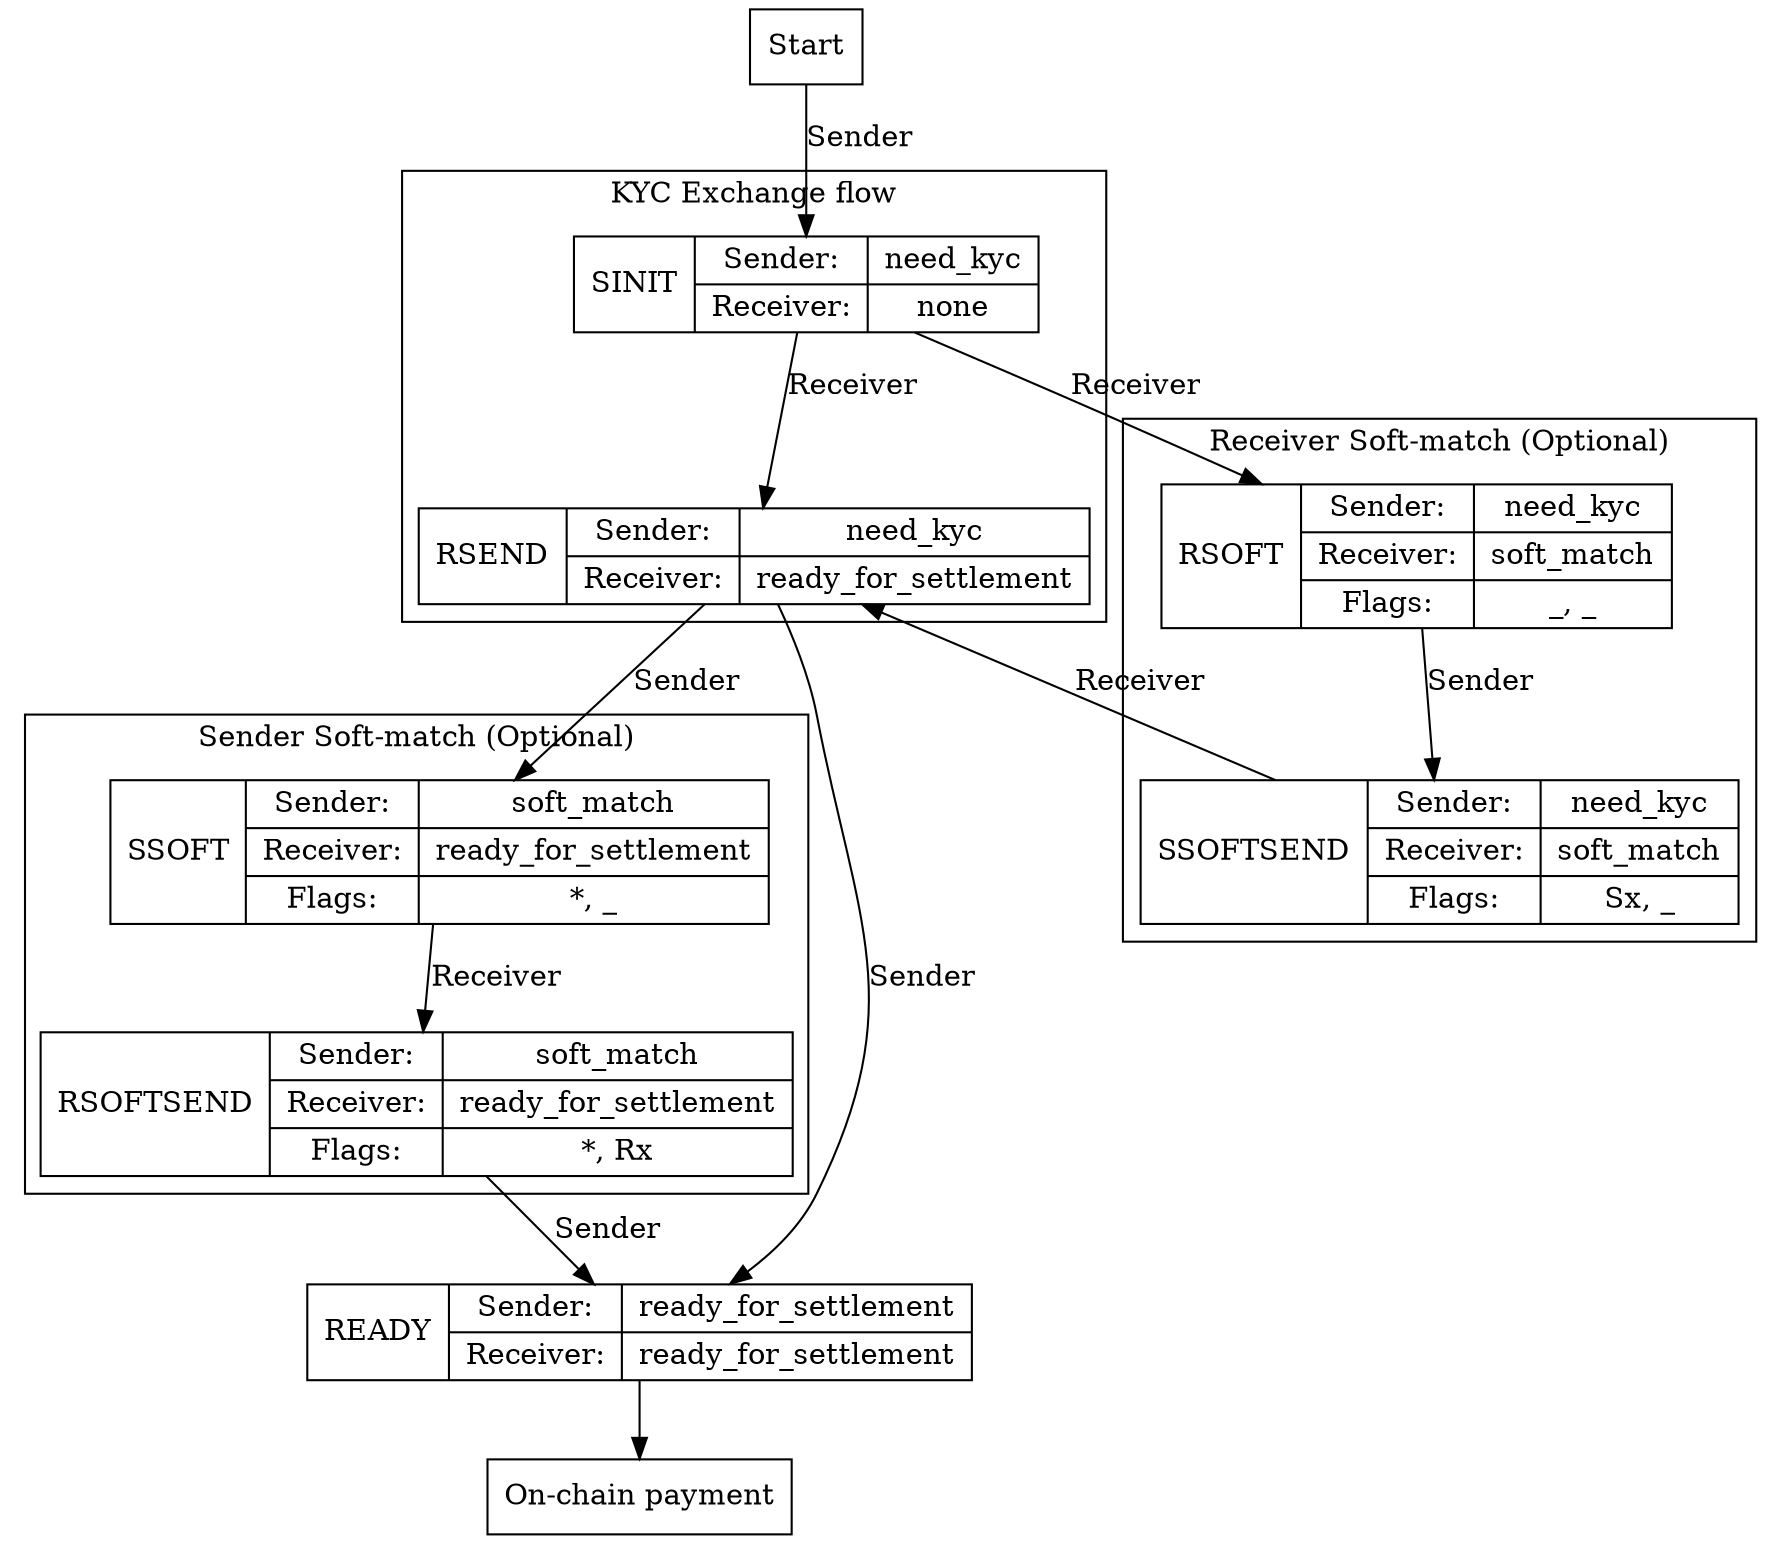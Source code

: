 
digraph G {
  concentrate=True;
  rankdir=TB;
  node [shape=record];

# Happy path protocol
  0 [label="Start"];
  0->1 [label="Sender"]

subgraph cluster_2 {
  label = "KYC Exchange flow";
  1 [label="SINIT\n|{Sender:|Receiver:}|{{need_kyc}|{none}}"];
  1 -> 2 [ label="Receiver" ];
  2 [label="RSEND\n|{Sender:|Receiver:}|{{need_kyc}|{ready_for_settlement}}"];


}


  1 -> 4 [label="Receiver"];
  2 -> 6 [label = "Sender"];

  3->999;
  999 [label = "On-chain payment"]
  3 [label="READY\n|{Sender:|Receiver:}|{{ready_for_settlement}|{ready_for_settlement}}",fillcolor=red];
  2->3 [label="Sender"];


subgraph cluster_0 {
  label = "Receiver Soft-match (Optional)";
  4 [label = "RSOFT\n|{Sender:|Receiver:|Flags:}|{{need_kyc}|{soft_match}|{_, _}}"];

  4 -> 5 [label = "Sender"];
  5 [label = "SSOFTSEND\n|{Sender:|Receiver:|Flags:}|{{need_kyc}|{soft_match}|{Sx, _}}"];
}

  5 -> 2 [label = "Receiver"];



subgraph cluster_1 {
  label = "Sender Soft-match (Optional)";
  6 [label = "SSOFT\n|{Sender:|Receiver:|Flags:}|{{soft_match}|{ready_for_settlement}|{*, _}}"];

  6 -> 7 [label = "Receiver"];
  7 [label = "RSOFTSEND\n|{Sender:|Receiver:|Flags:}|{{soft_match}|{ready_for_settlement}|{*, Rx}}"];
}

  7 -> 3 [label = "Sender"];


}
